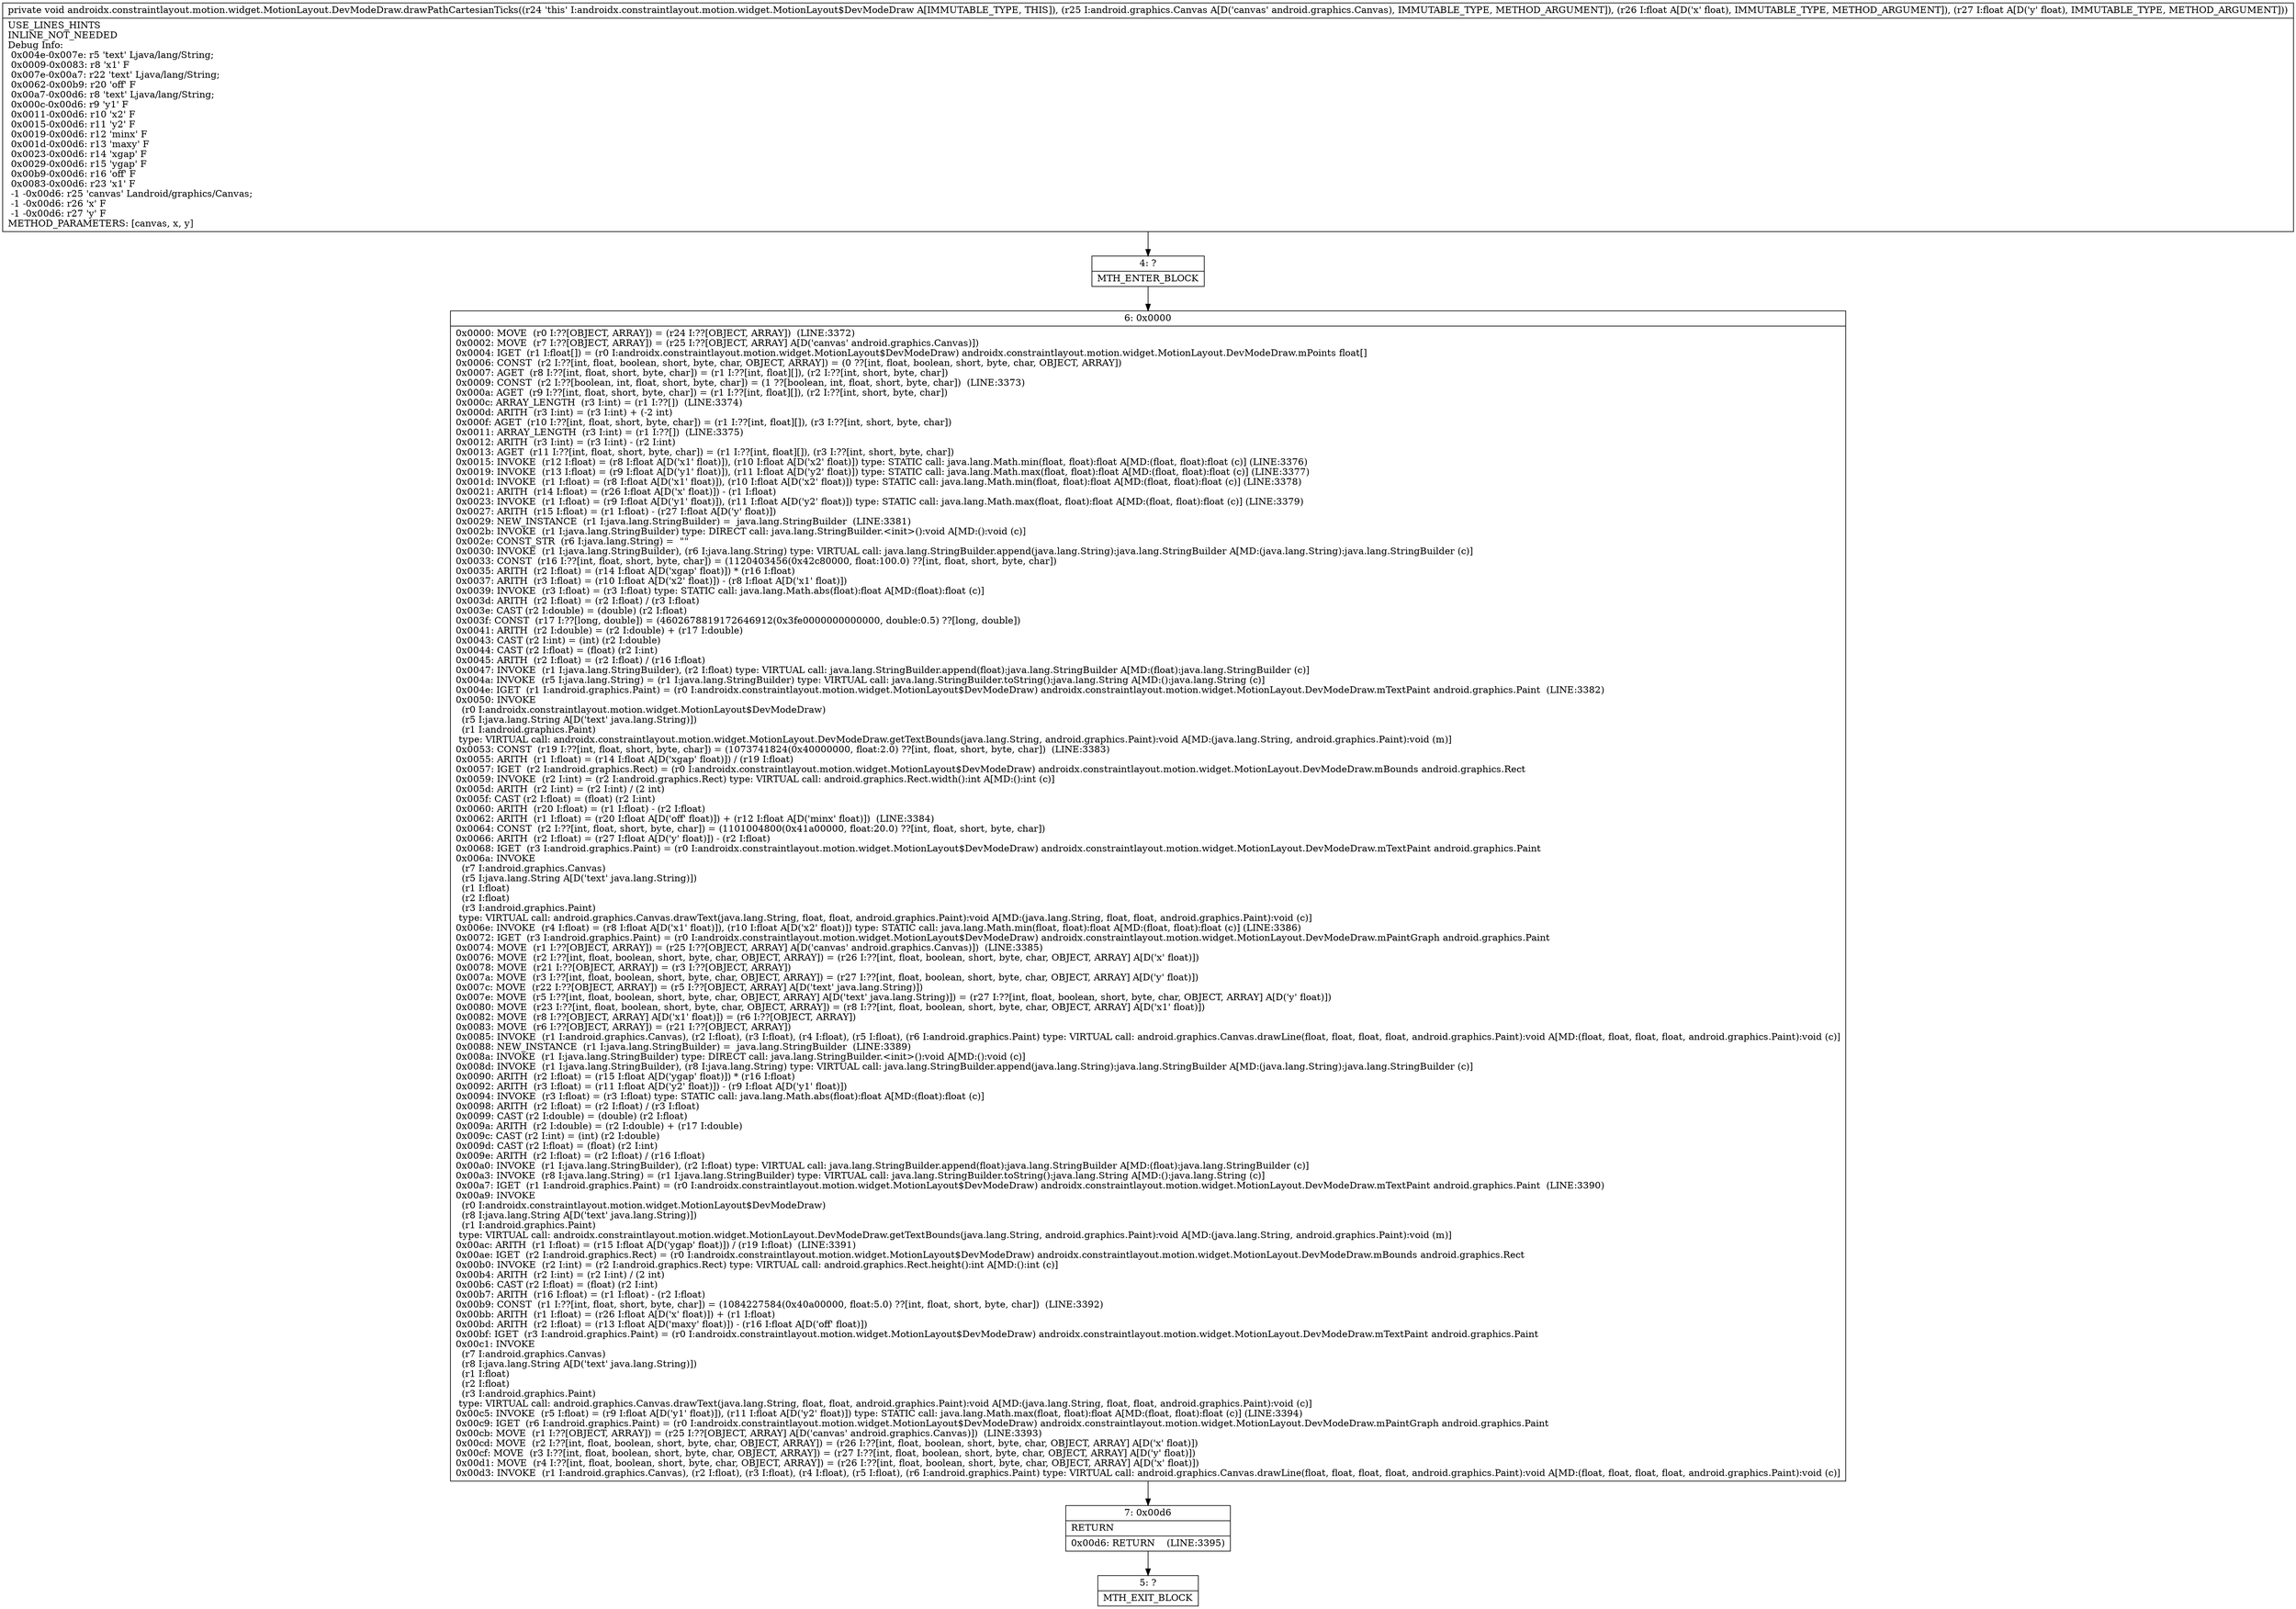 digraph "CFG forandroidx.constraintlayout.motion.widget.MotionLayout.DevModeDraw.drawPathCartesianTicks(Landroid\/graphics\/Canvas;FF)V" {
Node_4 [shape=record,label="{4\:\ ?|MTH_ENTER_BLOCK\l}"];
Node_6 [shape=record,label="{6\:\ 0x0000|0x0000: MOVE  (r0 I:??[OBJECT, ARRAY]) = (r24 I:??[OBJECT, ARRAY])  (LINE:3372)\l0x0002: MOVE  (r7 I:??[OBJECT, ARRAY]) = (r25 I:??[OBJECT, ARRAY] A[D('canvas' android.graphics.Canvas)]) \l0x0004: IGET  (r1 I:float[]) = (r0 I:androidx.constraintlayout.motion.widget.MotionLayout$DevModeDraw) androidx.constraintlayout.motion.widget.MotionLayout.DevModeDraw.mPoints float[] \l0x0006: CONST  (r2 I:??[int, float, boolean, short, byte, char, OBJECT, ARRAY]) = (0 ??[int, float, boolean, short, byte, char, OBJECT, ARRAY]) \l0x0007: AGET  (r8 I:??[int, float, short, byte, char]) = (r1 I:??[int, float][]), (r2 I:??[int, short, byte, char]) \l0x0009: CONST  (r2 I:??[boolean, int, float, short, byte, char]) = (1 ??[boolean, int, float, short, byte, char])  (LINE:3373)\l0x000a: AGET  (r9 I:??[int, float, short, byte, char]) = (r1 I:??[int, float][]), (r2 I:??[int, short, byte, char]) \l0x000c: ARRAY_LENGTH  (r3 I:int) = (r1 I:??[])  (LINE:3374)\l0x000d: ARITH  (r3 I:int) = (r3 I:int) + (\-2 int) \l0x000f: AGET  (r10 I:??[int, float, short, byte, char]) = (r1 I:??[int, float][]), (r3 I:??[int, short, byte, char]) \l0x0011: ARRAY_LENGTH  (r3 I:int) = (r1 I:??[])  (LINE:3375)\l0x0012: ARITH  (r3 I:int) = (r3 I:int) \- (r2 I:int) \l0x0013: AGET  (r11 I:??[int, float, short, byte, char]) = (r1 I:??[int, float][]), (r3 I:??[int, short, byte, char]) \l0x0015: INVOKE  (r12 I:float) = (r8 I:float A[D('x1' float)]), (r10 I:float A[D('x2' float)]) type: STATIC call: java.lang.Math.min(float, float):float A[MD:(float, float):float (c)] (LINE:3376)\l0x0019: INVOKE  (r13 I:float) = (r9 I:float A[D('y1' float)]), (r11 I:float A[D('y2' float)]) type: STATIC call: java.lang.Math.max(float, float):float A[MD:(float, float):float (c)] (LINE:3377)\l0x001d: INVOKE  (r1 I:float) = (r8 I:float A[D('x1' float)]), (r10 I:float A[D('x2' float)]) type: STATIC call: java.lang.Math.min(float, float):float A[MD:(float, float):float (c)] (LINE:3378)\l0x0021: ARITH  (r14 I:float) = (r26 I:float A[D('x' float)]) \- (r1 I:float) \l0x0023: INVOKE  (r1 I:float) = (r9 I:float A[D('y1' float)]), (r11 I:float A[D('y2' float)]) type: STATIC call: java.lang.Math.max(float, float):float A[MD:(float, float):float (c)] (LINE:3379)\l0x0027: ARITH  (r15 I:float) = (r1 I:float) \- (r27 I:float A[D('y' float)]) \l0x0029: NEW_INSTANCE  (r1 I:java.lang.StringBuilder) =  java.lang.StringBuilder  (LINE:3381)\l0x002b: INVOKE  (r1 I:java.lang.StringBuilder) type: DIRECT call: java.lang.StringBuilder.\<init\>():void A[MD:():void (c)]\l0x002e: CONST_STR  (r6 I:java.lang.String) =  \"\" \l0x0030: INVOKE  (r1 I:java.lang.StringBuilder), (r6 I:java.lang.String) type: VIRTUAL call: java.lang.StringBuilder.append(java.lang.String):java.lang.StringBuilder A[MD:(java.lang.String):java.lang.StringBuilder (c)]\l0x0033: CONST  (r16 I:??[int, float, short, byte, char]) = (1120403456(0x42c80000, float:100.0) ??[int, float, short, byte, char]) \l0x0035: ARITH  (r2 I:float) = (r14 I:float A[D('xgap' float)]) * (r16 I:float) \l0x0037: ARITH  (r3 I:float) = (r10 I:float A[D('x2' float)]) \- (r8 I:float A[D('x1' float)]) \l0x0039: INVOKE  (r3 I:float) = (r3 I:float) type: STATIC call: java.lang.Math.abs(float):float A[MD:(float):float (c)]\l0x003d: ARITH  (r2 I:float) = (r2 I:float) \/ (r3 I:float) \l0x003e: CAST (r2 I:double) = (double) (r2 I:float) \l0x003f: CONST  (r17 I:??[long, double]) = (4602678819172646912(0x3fe0000000000000, double:0.5) ??[long, double]) \l0x0041: ARITH  (r2 I:double) = (r2 I:double) + (r17 I:double) \l0x0043: CAST (r2 I:int) = (int) (r2 I:double) \l0x0044: CAST (r2 I:float) = (float) (r2 I:int) \l0x0045: ARITH  (r2 I:float) = (r2 I:float) \/ (r16 I:float) \l0x0047: INVOKE  (r1 I:java.lang.StringBuilder), (r2 I:float) type: VIRTUAL call: java.lang.StringBuilder.append(float):java.lang.StringBuilder A[MD:(float):java.lang.StringBuilder (c)]\l0x004a: INVOKE  (r5 I:java.lang.String) = (r1 I:java.lang.StringBuilder) type: VIRTUAL call: java.lang.StringBuilder.toString():java.lang.String A[MD:():java.lang.String (c)]\l0x004e: IGET  (r1 I:android.graphics.Paint) = (r0 I:androidx.constraintlayout.motion.widget.MotionLayout$DevModeDraw) androidx.constraintlayout.motion.widget.MotionLayout.DevModeDraw.mTextPaint android.graphics.Paint  (LINE:3382)\l0x0050: INVOKE  \l  (r0 I:androidx.constraintlayout.motion.widget.MotionLayout$DevModeDraw)\l  (r5 I:java.lang.String A[D('text' java.lang.String)])\l  (r1 I:android.graphics.Paint)\l type: VIRTUAL call: androidx.constraintlayout.motion.widget.MotionLayout.DevModeDraw.getTextBounds(java.lang.String, android.graphics.Paint):void A[MD:(java.lang.String, android.graphics.Paint):void (m)]\l0x0053: CONST  (r19 I:??[int, float, short, byte, char]) = (1073741824(0x40000000, float:2.0) ??[int, float, short, byte, char])  (LINE:3383)\l0x0055: ARITH  (r1 I:float) = (r14 I:float A[D('xgap' float)]) \/ (r19 I:float) \l0x0057: IGET  (r2 I:android.graphics.Rect) = (r0 I:androidx.constraintlayout.motion.widget.MotionLayout$DevModeDraw) androidx.constraintlayout.motion.widget.MotionLayout.DevModeDraw.mBounds android.graphics.Rect \l0x0059: INVOKE  (r2 I:int) = (r2 I:android.graphics.Rect) type: VIRTUAL call: android.graphics.Rect.width():int A[MD:():int (c)]\l0x005d: ARITH  (r2 I:int) = (r2 I:int) \/ (2 int) \l0x005f: CAST (r2 I:float) = (float) (r2 I:int) \l0x0060: ARITH  (r20 I:float) = (r1 I:float) \- (r2 I:float) \l0x0062: ARITH  (r1 I:float) = (r20 I:float A[D('off' float)]) + (r12 I:float A[D('minx' float)])  (LINE:3384)\l0x0064: CONST  (r2 I:??[int, float, short, byte, char]) = (1101004800(0x41a00000, float:20.0) ??[int, float, short, byte, char]) \l0x0066: ARITH  (r2 I:float) = (r27 I:float A[D('y' float)]) \- (r2 I:float) \l0x0068: IGET  (r3 I:android.graphics.Paint) = (r0 I:androidx.constraintlayout.motion.widget.MotionLayout$DevModeDraw) androidx.constraintlayout.motion.widget.MotionLayout.DevModeDraw.mTextPaint android.graphics.Paint \l0x006a: INVOKE  \l  (r7 I:android.graphics.Canvas)\l  (r5 I:java.lang.String A[D('text' java.lang.String)])\l  (r1 I:float)\l  (r2 I:float)\l  (r3 I:android.graphics.Paint)\l type: VIRTUAL call: android.graphics.Canvas.drawText(java.lang.String, float, float, android.graphics.Paint):void A[MD:(java.lang.String, float, float, android.graphics.Paint):void (c)]\l0x006e: INVOKE  (r4 I:float) = (r8 I:float A[D('x1' float)]), (r10 I:float A[D('x2' float)]) type: STATIC call: java.lang.Math.min(float, float):float A[MD:(float, float):float (c)] (LINE:3386)\l0x0072: IGET  (r3 I:android.graphics.Paint) = (r0 I:androidx.constraintlayout.motion.widget.MotionLayout$DevModeDraw) androidx.constraintlayout.motion.widget.MotionLayout.DevModeDraw.mPaintGraph android.graphics.Paint \l0x0074: MOVE  (r1 I:??[OBJECT, ARRAY]) = (r25 I:??[OBJECT, ARRAY] A[D('canvas' android.graphics.Canvas)])  (LINE:3385)\l0x0076: MOVE  (r2 I:??[int, float, boolean, short, byte, char, OBJECT, ARRAY]) = (r26 I:??[int, float, boolean, short, byte, char, OBJECT, ARRAY] A[D('x' float)]) \l0x0078: MOVE  (r21 I:??[OBJECT, ARRAY]) = (r3 I:??[OBJECT, ARRAY]) \l0x007a: MOVE  (r3 I:??[int, float, boolean, short, byte, char, OBJECT, ARRAY]) = (r27 I:??[int, float, boolean, short, byte, char, OBJECT, ARRAY] A[D('y' float)]) \l0x007c: MOVE  (r22 I:??[OBJECT, ARRAY]) = (r5 I:??[OBJECT, ARRAY] A[D('text' java.lang.String)]) \l0x007e: MOVE  (r5 I:??[int, float, boolean, short, byte, char, OBJECT, ARRAY] A[D('text' java.lang.String)]) = (r27 I:??[int, float, boolean, short, byte, char, OBJECT, ARRAY] A[D('y' float)]) \l0x0080: MOVE  (r23 I:??[int, float, boolean, short, byte, char, OBJECT, ARRAY]) = (r8 I:??[int, float, boolean, short, byte, char, OBJECT, ARRAY] A[D('x1' float)]) \l0x0082: MOVE  (r8 I:??[OBJECT, ARRAY] A[D('x1' float)]) = (r6 I:??[OBJECT, ARRAY]) \l0x0083: MOVE  (r6 I:??[OBJECT, ARRAY]) = (r21 I:??[OBJECT, ARRAY]) \l0x0085: INVOKE  (r1 I:android.graphics.Canvas), (r2 I:float), (r3 I:float), (r4 I:float), (r5 I:float), (r6 I:android.graphics.Paint) type: VIRTUAL call: android.graphics.Canvas.drawLine(float, float, float, float, android.graphics.Paint):void A[MD:(float, float, float, float, android.graphics.Paint):void (c)]\l0x0088: NEW_INSTANCE  (r1 I:java.lang.StringBuilder) =  java.lang.StringBuilder  (LINE:3389)\l0x008a: INVOKE  (r1 I:java.lang.StringBuilder) type: DIRECT call: java.lang.StringBuilder.\<init\>():void A[MD:():void (c)]\l0x008d: INVOKE  (r1 I:java.lang.StringBuilder), (r8 I:java.lang.String) type: VIRTUAL call: java.lang.StringBuilder.append(java.lang.String):java.lang.StringBuilder A[MD:(java.lang.String):java.lang.StringBuilder (c)]\l0x0090: ARITH  (r2 I:float) = (r15 I:float A[D('ygap' float)]) * (r16 I:float) \l0x0092: ARITH  (r3 I:float) = (r11 I:float A[D('y2' float)]) \- (r9 I:float A[D('y1' float)]) \l0x0094: INVOKE  (r3 I:float) = (r3 I:float) type: STATIC call: java.lang.Math.abs(float):float A[MD:(float):float (c)]\l0x0098: ARITH  (r2 I:float) = (r2 I:float) \/ (r3 I:float) \l0x0099: CAST (r2 I:double) = (double) (r2 I:float) \l0x009a: ARITH  (r2 I:double) = (r2 I:double) + (r17 I:double) \l0x009c: CAST (r2 I:int) = (int) (r2 I:double) \l0x009d: CAST (r2 I:float) = (float) (r2 I:int) \l0x009e: ARITH  (r2 I:float) = (r2 I:float) \/ (r16 I:float) \l0x00a0: INVOKE  (r1 I:java.lang.StringBuilder), (r2 I:float) type: VIRTUAL call: java.lang.StringBuilder.append(float):java.lang.StringBuilder A[MD:(float):java.lang.StringBuilder (c)]\l0x00a3: INVOKE  (r8 I:java.lang.String) = (r1 I:java.lang.StringBuilder) type: VIRTUAL call: java.lang.StringBuilder.toString():java.lang.String A[MD:():java.lang.String (c)]\l0x00a7: IGET  (r1 I:android.graphics.Paint) = (r0 I:androidx.constraintlayout.motion.widget.MotionLayout$DevModeDraw) androidx.constraintlayout.motion.widget.MotionLayout.DevModeDraw.mTextPaint android.graphics.Paint  (LINE:3390)\l0x00a9: INVOKE  \l  (r0 I:androidx.constraintlayout.motion.widget.MotionLayout$DevModeDraw)\l  (r8 I:java.lang.String A[D('text' java.lang.String)])\l  (r1 I:android.graphics.Paint)\l type: VIRTUAL call: androidx.constraintlayout.motion.widget.MotionLayout.DevModeDraw.getTextBounds(java.lang.String, android.graphics.Paint):void A[MD:(java.lang.String, android.graphics.Paint):void (m)]\l0x00ac: ARITH  (r1 I:float) = (r15 I:float A[D('ygap' float)]) \/ (r19 I:float)  (LINE:3391)\l0x00ae: IGET  (r2 I:android.graphics.Rect) = (r0 I:androidx.constraintlayout.motion.widget.MotionLayout$DevModeDraw) androidx.constraintlayout.motion.widget.MotionLayout.DevModeDraw.mBounds android.graphics.Rect \l0x00b0: INVOKE  (r2 I:int) = (r2 I:android.graphics.Rect) type: VIRTUAL call: android.graphics.Rect.height():int A[MD:():int (c)]\l0x00b4: ARITH  (r2 I:int) = (r2 I:int) \/ (2 int) \l0x00b6: CAST (r2 I:float) = (float) (r2 I:int) \l0x00b7: ARITH  (r16 I:float) = (r1 I:float) \- (r2 I:float) \l0x00b9: CONST  (r1 I:??[int, float, short, byte, char]) = (1084227584(0x40a00000, float:5.0) ??[int, float, short, byte, char])  (LINE:3392)\l0x00bb: ARITH  (r1 I:float) = (r26 I:float A[D('x' float)]) + (r1 I:float) \l0x00bd: ARITH  (r2 I:float) = (r13 I:float A[D('maxy' float)]) \- (r16 I:float A[D('off' float)]) \l0x00bf: IGET  (r3 I:android.graphics.Paint) = (r0 I:androidx.constraintlayout.motion.widget.MotionLayout$DevModeDraw) androidx.constraintlayout.motion.widget.MotionLayout.DevModeDraw.mTextPaint android.graphics.Paint \l0x00c1: INVOKE  \l  (r7 I:android.graphics.Canvas)\l  (r8 I:java.lang.String A[D('text' java.lang.String)])\l  (r1 I:float)\l  (r2 I:float)\l  (r3 I:android.graphics.Paint)\l type: VIRTUAL call: android.graphics.Canvas.drawText(java.lang.String, float, float, android.graphics.Paint):void A[MD:(java.lang.String, float, float, android.graphics.Paint):void (c)]\l0x00c5: INVOKE  (r5 I:float) = (r9 I:float A[D('y1' float)]), (r11 I:float A[D('y2' float)]) type: STATIC call: java.lang.Math.max(float, float):float A[MD:(float, float):float (c)] (LINE:3394)\l0x00c9: IGET  (r6 I:android.graphics.Paint) = (r0 I:androidx.constraintlayout.motion.widget.MotionLayout$DevModeDraw) androidx.constraintlayout.motion.widget.MotionLayout.DevModeDraw.mPaintGraph android.graphics.Paint \l0x00cb: MOVE  (r1 I:??[OBJECT, ARRAY]) = (r25 I:??[OBJECT, ARRAY] A[D('canvas' android.graphics.Canvas)])  (LINE:3393)\l0x00cd: MOVE  (r2 I:??[int, float, boolean, short, byte, char, OBJECT, ARRAY]) = (r26 I:??[int, float, boolean, short, byte, char, OBJECT, ARRAY] A[D('x' float)]) \l0x00cf: MOVE  (r3 I:??[int, float, boolean, short, byte, char, OBJECT, ARRAY]) = (r27 I:??[int, float, boolean, short, byte, char, OBJECT, ARRAY] A[D('y' float)]) \l0x00d1: MOVE  (r4 I:??[int, float, boolean, short, byte, char, OBJECT, ARRAY]) = (r26 I:??[int, float, boolean, short, byte, char, OBJECT, ARRAY] A[D('x' float)]) \l0x00d3: INVOKE  (r1 I:android.graphics.Canvas), (r2 I:float), (r3 I:float), (r4 I:float), (r5 I:float), (r6 I:android.graphics.Paint) type: VIRTUAL call: android.graphics.Canvas.drawLine(float, float, float, float, android.graphics.Paint):void A[MD:(float, float, float, float, android.graphics.Paint):void (c)]\l}"];
Node_7 [shape=record,label="{7\:\ 0x00d6|RETURN\l|0x00d6: RETURN    (LINE:3395)\l}"];
Node_5 [shape=record,label="{5\:\ ?|MTH_EXIT_BLOCK\l}"];
MethodNode[shape=record,label="{private void androidx.constraintlayout.motion.widget.MotionLayout.DevModeDraw.drawPathCartesianTicks((r24 'this' I:androidx.constraintlayout.motion.widget.MotionLayout$DevModeDraw A[IMMUTABLE_TYPE, THIS]), (r25 I:android.graphics.Canvas A[D('canvas' android.graphics.Canvas), IMMUTABLE_TYPE, METHOD_ARGUMENT]), (r26 I:float A[D('x' float), IMMUTABLE_TYPE, METHOD_ARGUMENT]), (r27 I:float A[D('y' float), IMMUTABLE_TYPE, METHOD_ARGUMENT]))  | USE_LINES_HINTS\lINLINE_NOT_NEEDED\lDebug Info:\l  0x004e\-0x007e: r5 'text' Ljava\/lang\/String;\l  0x0009\-0x0083: r8 'x1' F\l  0x007e\-0x00a7: r22 'text' Ljava\/lang\/String;\l  0x0062\-0x00b9: r20 'off' F\l  0x00a7\-0x00d6: r8 'text' Ljava\/lang\/String;\l  0x000c\-0x00d6: r9 'y1' F\l  0x0011\-0x00d6: r10 'x2' F\l  0x0015\-0x00d6: r11 'y2' F\l  0x0019\-0x00d6: r12 'minx' F\l  0x001d\-0x00d6: r13 'maxy' F\l  0x0023\-0x00d6: r14 'xgap' F\l  0x0029\-0x00d6: r15 'ygap' F\l  0x00b9\-0x00d6: r16 'off' F\l  0x0083\-0x00d6: r23 'x1' F\l  \-1 \-0x00d6: r25 'canvas' Landroid\/graphics\/Canvas;\l  \-1 \-0x00d6: r26 'x' F\l  \-1 \-0x00d6: r27 'y' F\lMETHOD_PARAMETERS: [canvas, x, y]\l}"];
MethodNode -> Node_4;Node_4 -> Node_6;
Node_6 -> Node_7;
Node_7 -> Node_5;
}

